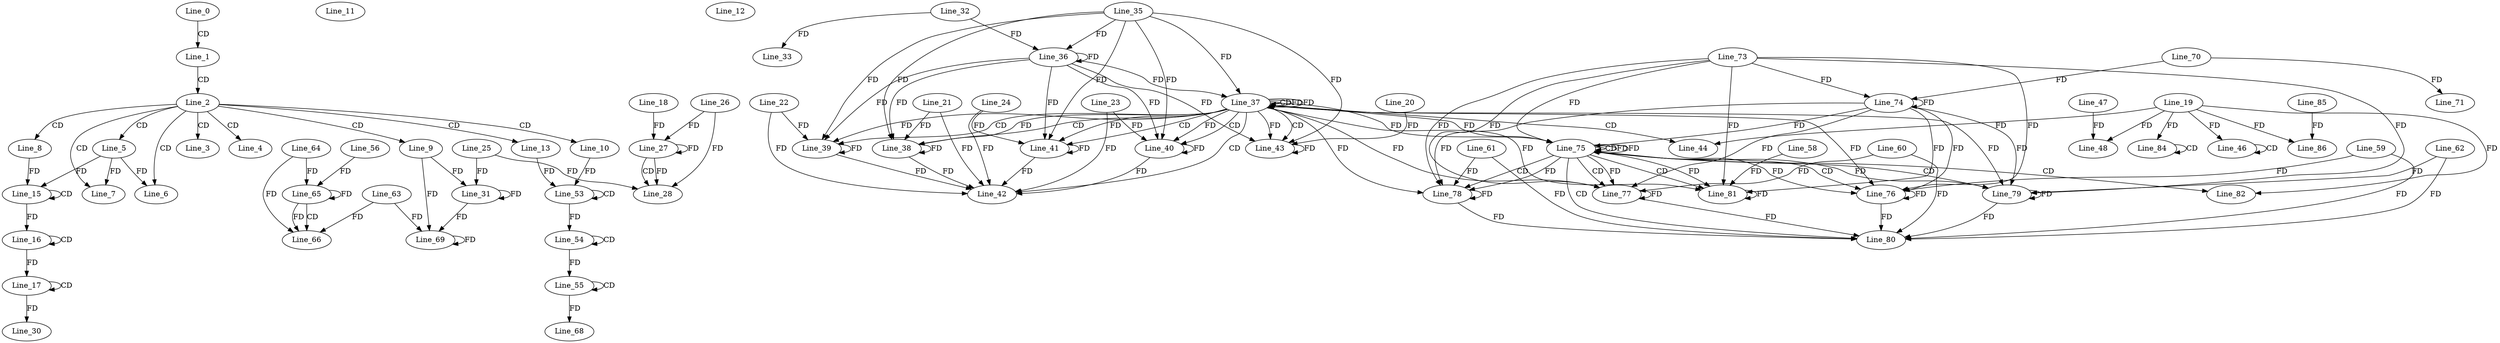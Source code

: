 digraph G {
  Line_0;
  Line_1;
  Line_2;
  Line_3;
  Line_4;
  Line_5;
  Line_6;
  Line_7;
  Line_8;
  Line_9;
  Line_10;
  Line_11;
  Line_12;
  Line_13;
  Line_15;
  Line_15;
  Line_16;
  Line_16;
  Line_17;
  Line_17;
  Line_27;
  Line_26;
  Line_27;
  Line_18;
  Line_27;
  Line_28;
  Line_25;
  Line_30;
  Line_31;
  Line_31;
  Line_32;
  Line_33;
  Line_35;
  Line_36;
  Line_36;
  Line_37;
  Line_37;
  Line_37;
  Line_37;
  Line_38;
  Line_21;
  Line_38;
  Line_38;
  Line_39;
  Line_22;
  Line_39;
  Line_39;
  Line_40;
  Line_23;
  Line_40;
  Line_40;
  Line_41;
  Line_24;
  Line_41;
  Line_41;
  Line_42;
  Line_43;
  Line_20;
  Line_43;
  Line_43;
  Line_43;
  Line_44;
  Line_19;
  Line_46;
  Line_46;
  Line_48;
  Line_47;
  Line_53;
  Line_53;
  Line_54;
  Line_54;
  Line_55;
  Line_55;
  Line_65;
  Line_64;
  Line_65;
  Line_56;
  Line_65;
  Line_66;
  Line_63;
  Line_68;
  Line_69;
  Line_69;
  Line_70;
  Line_71;
  Line_73;
  Line_74;
  Line_74;
  Line_75;
  Line_75;
  Line_75;
  Line_75;
  Line_76;
  Line_59;
  Line_76;
  Line_76;
  Line_77;
  Line_60;
  Line_77;
  Line_77;
  Line_78;
  Line_61;
  Line_78;
  Line_78;
  Line_79;
  Line_62;
  Line_79;
  Line_79;
  Line_80;
  Line_81;
  Line_58;
  Line_81;
  Line_81;
  Line_81;
  Line_82;
  Line_84;
  Line_84;
  Line_86;
  Line_85;
  Line_0 -> Line_1 [ label="CD" ];
  Line_1 -> Line_2 [ label="CD" ];
  Line_2 -> Line_3 [ label="CD" ];
  Line_2 -> Line_4 [ label="CD" ];
  Line_2 -> Line_5 [ label="CD" ];
  Line_2 -> Line_6 [ label="CD" ];
  Line_5 -> Line_6 [ label="FD" ];
  Line_2 -> Line_7 [ label="CD" ];
  Line_5 -> Line_7 [ label="FD" ];
  Line_2 -> Line_8 [ label="CD" ];
  Line_2 -> Line_9 [ label="CD" ];
  Line_2 -> Line_10 [ label="CD" ];
  Line_2 -> Line_13 [ label="CD" ];
  Line_15 -> Line_15 [ label="CD" ];
  Line_8 -> Line_15 [ label="FD" ];
  Line_5 -> Line_15 [ label="FD" ];
  Line_16 -> Line_16 [ label="CD" ];
  Line_15 -> Line_16 [ label="FD" ];
  Line_17 -> Line_17 [ label="CD" ];
  Line_16 -> Line_17 [ label="FD" ];
  Line_27 -> Line_27 [ label="FD" ];
  Line_26 -> Line_27 [ label="FD" ];
  Line_18 -> Line_27 [ label="FD" ];
  Line_27 -> Line_28 [ label="CD" ];
  Line_25 -> Line_28 [ label="FD" ];
  Line_27 -> Line_28 [ label="FD" ];
  Line_26 -> Line_28 [ label="FD" ];
  Line_17 -> Line_30 [ label="FD" ];
  Line_9 -> Line_31 [ label="FD" ];
  Line_31 -> Line_31 [ label="FD" ];
  Line_25 -> Line_31 [ label="FD" ];
  Line_32 -> Line_33 [ label="FD" ];
  Line_35 -> Line_36 [ label="FD" ];
  Line_36 -> Line_36 [ label="FD" ];
  Line_32 -> Line_36 [ label="FD" ];
  Line_37 -> Line_37 [ label="CD" ];
  Line_35 -> Line_37 [ label="FD" ];
  Line_36 -> Line_37 [ label="FD" ];
  Line_37 -> Line_37 [ label="FD" ];
  Line_37 -> Line_38 [ label="CD" ];
  Line_38 -> Line_38 [ label="FD" ];
  Line_21 -> Line_38 [ label="FD" ];
  Line_35 -> Line_38 [ label="FD" ];
  Line_36 -> Line_38 [ label="FD" ];
  Line_37 -> Line_38 [ label="FD" ];
  Line_37 -> Line_39 [ label="CD" ];
  Line_39 -> Line_39 [ label="FD" ];
  Line_22 -> Line_39 [ label="FD" ];
  Line_35 -> Line_39 [ label="FD" ];
  Line_36 -> Line_39 [ label="FD" ];
  Line_37 -> Line_39 [ label="FD" ];
  Line_37 -> Line_40 [ label="CD" ];
  Line_40 -> Line_40 [ label="FD" ];
  Line_23 -> Line_40 [ label="FD" ];
  Line_35 -> Line_40 [ label="FD" ];
  Line_36 -> Line_40 [ label="FD" ];
  Line_37 -> Line_40 [ label="FD" ];
  Line_37 -> Line_41 [ label="CD" ];
  Line_41 -> Line_41 [ label="FD" ];
  Line_24 -> Line_41 [ label="FD" ];
  Line_35 -> Line_41 [ label="FD" ];
  Line_36 -> Line_41 [ label="FD" ];
  Line_37 -> Line_41 [ label="FD" ];
  Line_37 -> Line_42 [ label="CD" ];
  Line_38 -> Line_42 [ label="FD" ];
  Line_21 -> Line_42 [ label="FD" ];
  Line_39 -> Line_42 [ label="FD" ];
  Line_22 -> Line_42 [ label="FD" ];
  Line_40 -> Line_42 [ label="FD" ];
  Line_23 -> Line_42 [ label="FD" ];
  Line_41 -> Line_42 [ label="FD" ];
  Line_24 -> Line_42 [ label="FD" ];
  Line_37 -> Line_43 [ label="CD" ];
  Line_43 -> Line_43 [ label="FD" ];
  Line_20 -> Line_43 [ label="FD" ];
  Line_35 -> Line_43 [ label="FD" ];
  Line_36 -> Line_43 [ label="FD" ];
  Line_37 -> Line_43 [ label="FD" ];
  Line_37 -> Line_44 [ label="CD" ];
  Line_19 -> Line_44 [ label="FD" ];
  Line_46 -> Line_46 [ label="CD" ];
  Line_19 -> Line_46 [ label="FD" ];
  Line_19 -> Line_48 [ label="FD" ];
  Line_47 -> Line_48 [ label="FD" ];
  Line_53 -> Line_53 [ label="CD" ];
  Line_13 -> Line_53 [ label="FD" ];
  Line_10 -> Line_53 [ label="FD" ];
  Line_54 -> Line_54 [ label="CD" ];
  Line_53 -> Line_54 [ label="FD" ];
  Line_55 -> Line_55 [ label="CD" ];
  Line_54 -> Line_55 [ label="FD" ];
  Line_65 -> Line_65 [ label="FD" ];
  Line_64 -> Line_65 [ label="FD" ];
  Line_56 -> Line_65 [ label="FD" ];
  Line_65 -> Line_66 [ label="CD" ];
  Line_63 -> Line_66 [ label="FD" ];
  Line_65 -> Line_66 [ label="FD" ];
  Line_64 -> Line_66 [ label="FD" ];
  Line_55 -> Line_68 [ label="FD" ];
  Line_9 -> Line_69 [ label="FD" ];
  Line_31 -> Line_69 [ label="FD" ];
  Line_69 -> Line_69 [ label="FD" ];
  Line_63 -> Line_69 [ label="FD" ];
  Line_70 -> Line_71 [ label="FD" ];
  Line_73 -> Line_74 [ label="FD" ];
  Line_74 -> Line_74 [ label="FD" ];
  Line_70 -> Line_74 [ label="FD" ];
  Line_37 -> Line_75 [ label="FD" ];
  Line_73 -> Line_75 [ label="FD" ];
  Line_74 -> Line_75 [ label="FD" ];
  Line_75 -> Line_75 [ label="CD" ];
  Line_75 -> Line_75 [ label="FD" ];
  Line_37 -> Line_75 [ label="FD" ];
  Line_75 -> Line_76 [ label="CD" ];
  Line_76 -> Line_76 [ label="FD" ];
  Line_59 -> Line_76 [ label="FD" ];
  Line_73 -> Line_76 [ label="FD" ];
  Line_74 -> Line_76 [ label="FD" ];
  Line_75 -> Line_76 [ label="FD" ];
  Line_37 -> Line_76 [ label="FD" ];
  Line_75 -> Line_77 [ label="CD" ];
  Line_77 -> Line_77 [ label="FD" ];
  Line_60 -> Line_77 [ label="FD" ];
  Line_73 -> Line_77 [ label="FD" ];
  Line_74 -> Line_77 [ label="FD" ];
  Line_75 -> Line_77 [ label="FD" ];
  Line_37 -> Line_77 [ label="FD" ];
  Line_75 -> Line_78 [ label="CD" ];
  Line_78 -> Line_78 [ label="FD" ];
  Line_61 -> Line_78 [ label="FD" ];
  Line_73 -> Line_78 [ label="FD" ];
  Line_74 -> Line_78 [ label="FD" ];
  Line_75 -> Line_78 [ label="FD" ];
  Line_37 -> Line_78 [ label="FD" ];
  Line_75 -> Line_79 [ label="CD" ];
  Line_79 -> Line_79 [ label="FD" ];
  Line_62 -> Line_79 [ label="FD" ];
  Line_73 -> Line_79 [ label="FD" ];
  Line_74 -> Line_79 [ label="FD" ];
  Line_75 -> Line_79 [ label="FD" ];
  Line_37 -> Line_79 [ label="FD" ];
  Line_75 -> Line_80 [ label="CD" ];
  Line_76 -> Line_80 [ label="FD" ];
  Line_59 -> Line_80 [ label="FD" ];
  Line_77 -> Line_80 [ label="FD" ];
  Line_60 -> Line_80 [ label="FD" ];
  Line_78 -> Line_80 [ label="FD" ];
  Line_61 -> Line_80 [ label="FD" ];
  Line_79 -> Line_80 [ label="FD" ];
  Line_62 -> Line_80 [ label="FD" ];
  Line_75 -> Line_81 [ label="CD" ];
  Line_81 -> Line_81 [ label="FD" ];
  Line_58 -> Line_81 [ label="FD" ];
  Line_73 -> Line_81 [ label="FD" ];
  Line_74 -> Line_81 [ label="FD" ];
  Line_75 -> Line_81 [ label="FD" ];
  Line_37 -> Line_81 [ label="FD" ];
  Line_75 -> Line_82 [ label="CD" ];
  Line_19 -> Line_82 [ label="FD" ];
  Line_84 -> Line_84 [ label="CD" ];
  Line_19 -> Line_84 [ label="FD" ];
  Line_19 -> Line_86 [ label="FD" ];
  Line_85 -> Line_86 [ label="FD" ];
  Line_37 -> Line_37 [ label="FD" ];
  Line_75 -> Line_75 [ label="FD" ];
}
